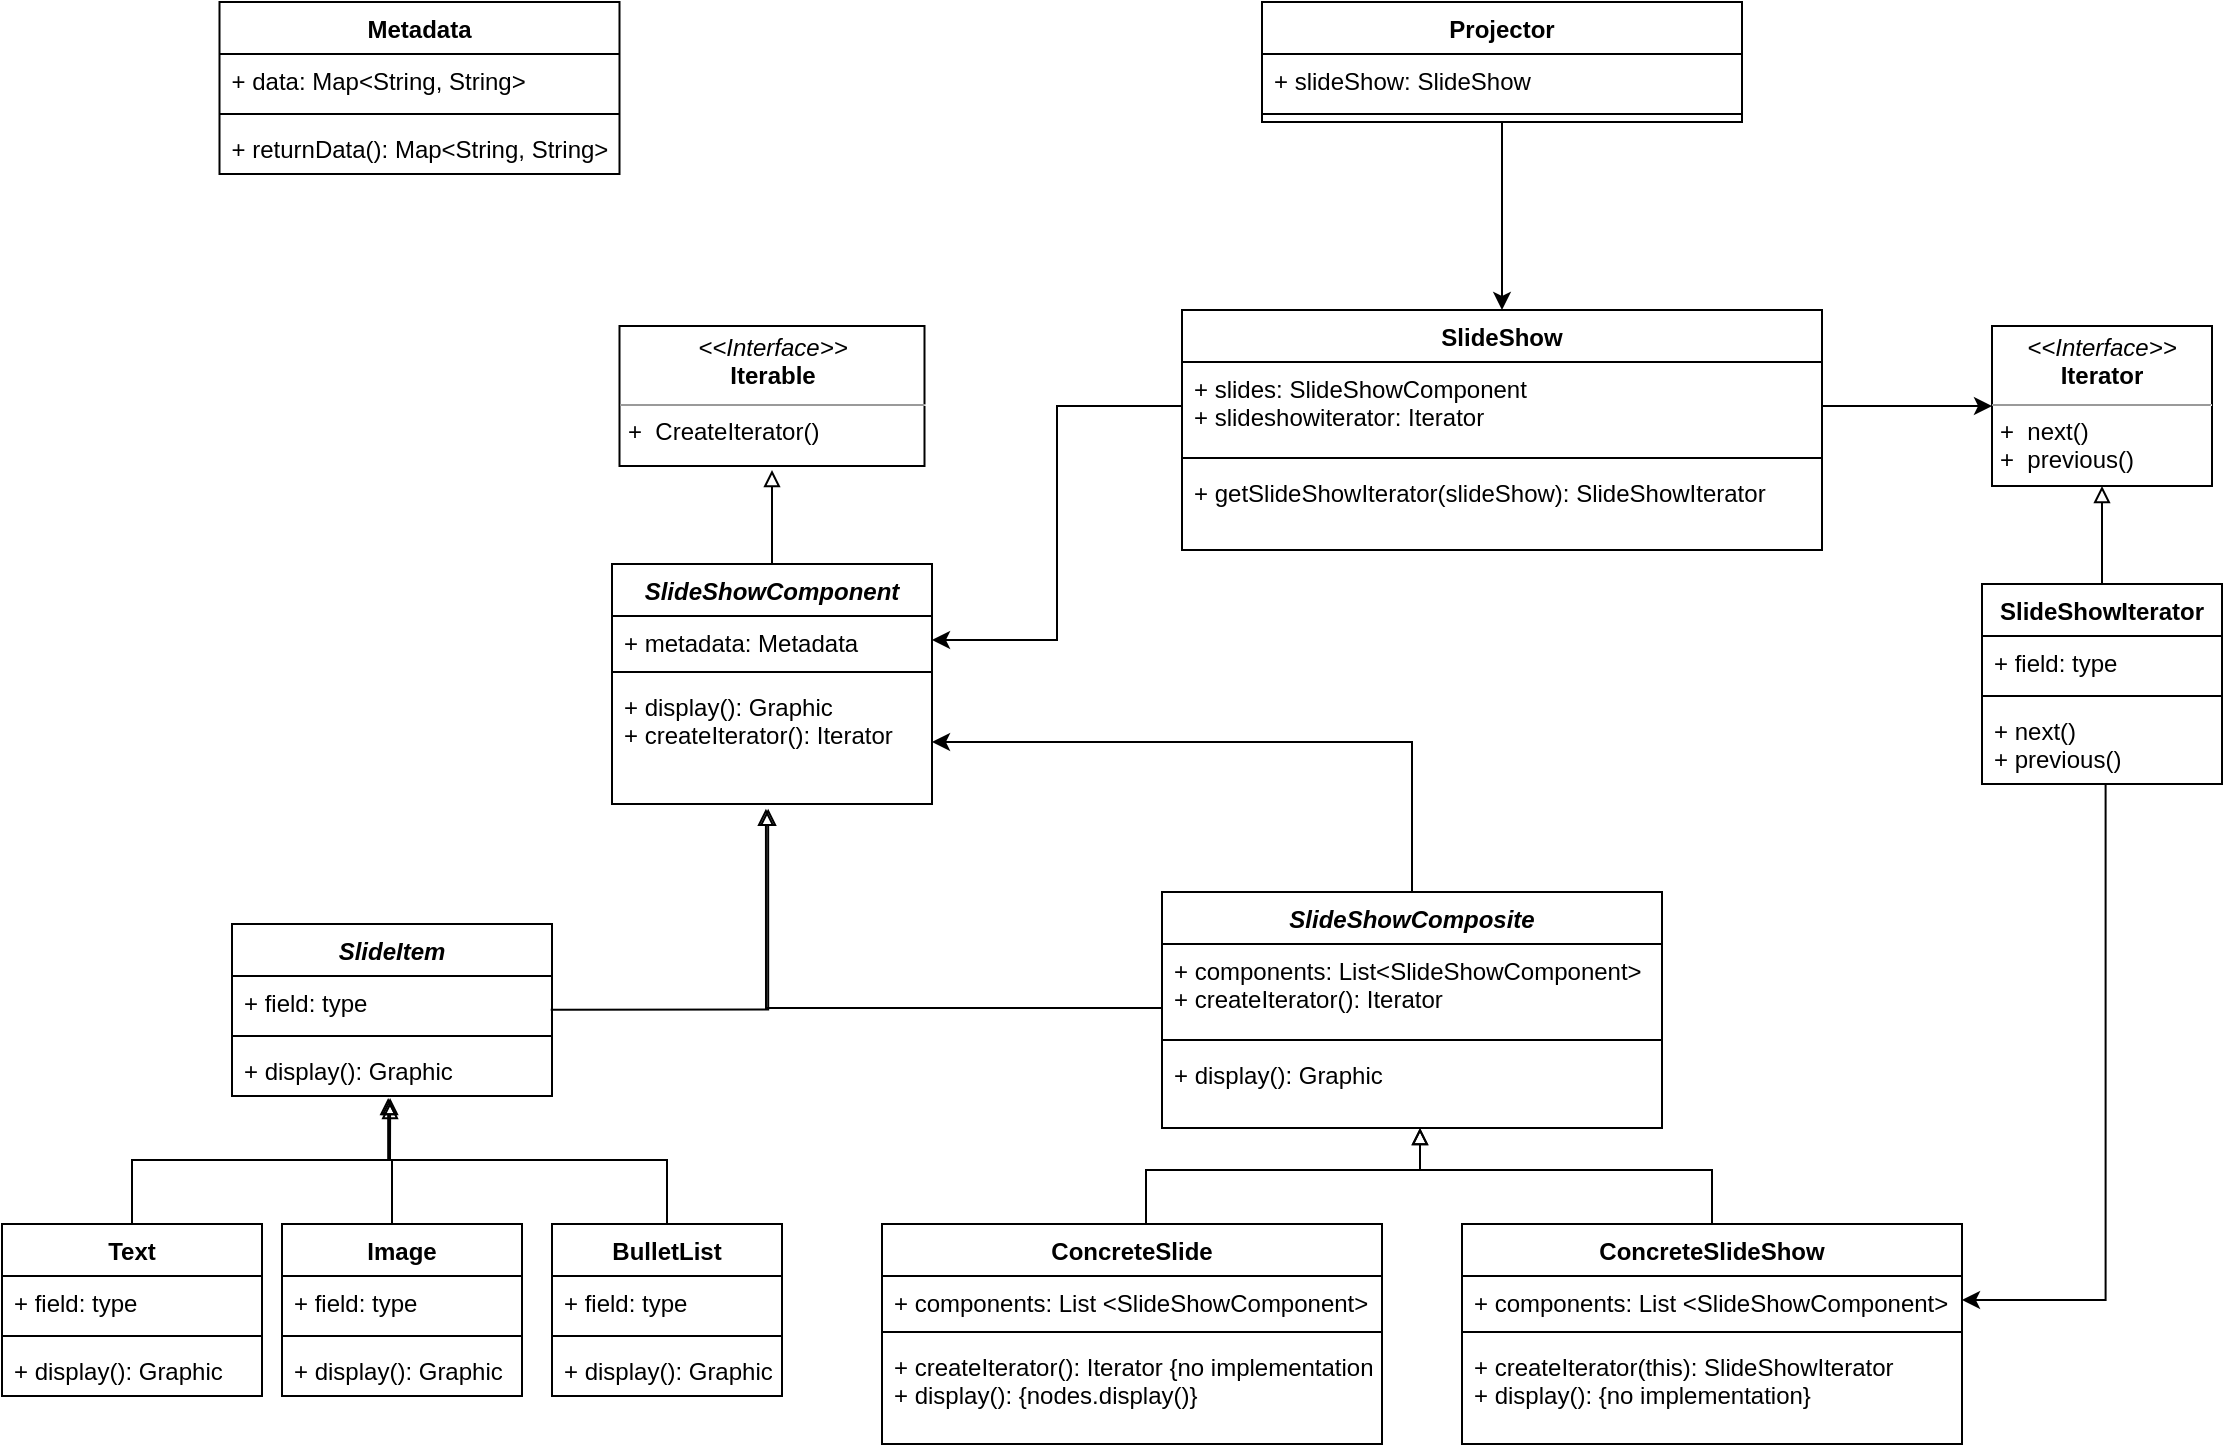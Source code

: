 <mxfile version="20.4.0" type="device"><diagram id="dJp5wNmj4JbH1_XlsDkN" name="Page-1"><mxGraphModel dx="1538" dy="813" grid="1" gridSize="10" guides="1" tooltips="1" connect="1" arrows="1" fold="1" page="1" pageScale="1" pageWidth="1654" pageHeight="2336" math="0" shadow="0"><root><mxCell id="0"/><mxCell id="1" parent="0"/><mxCell id="BEjTRMxC8oMAZIC29KmR-100" style="edgeStyle=orthogonalEdgeStyle;rounded=0;orthogonalLoop=1;jettySize=auto;html=1;entryX=0.5;entryY=0;entryDx=0;entryDy=0;startArrow=none;startFill=0;endArrow=classic;endFill=1;" edge="1" parent="1" source="BEjTRMxC8oMAZIC29KmR-1" target="BEjTRMxC8oMAZIC29KmR-53"><mxGeometry relative="1" as="geometry"/></mxCell><mxCell id="BEjTRMxC8oMAZIC29KmR-1" value="Projector" style="swimlane;fontStyle=1;align=center;verticalAlign=top;childLayout=stackLayout;horizontal=1;startSize=26;horizontalStack=0;resizeParent=1;resizeParentMax=0;resizeLast=0;collapsible=1;marginBottom=0;" vertex="1" parent="1"><mxGeometry x="670" y="126" width="240" height="60" as="geometry"/></mxCell><mxCell id="BEjTRMxC8oMAZIC29KmR-2" value="+ slideShow: SlideShow&#10;" style="text;strokeColor=none;fillColor=none;align=left;verticalAlign=top;spacingLeft=4;spacingRight=4;overflow=hidden;rotatable=0;points=[[0,0.5],[1,0.5]];portConstraint=eastwest;" vertex="1" parent="BEjTRMxC8oMAZIC29KmR-1"><mxGeometry y="26" width="240" height="26" as="geometry"/></mxCell><mxCell id="BEjTRMxC8oMAZIC29KmR-3" value="" style="line;strokeWidth=1;fillColor=none;align=left;verticalAlign=middle;spacingTop=-1;spacingLeft=3;spacingRight=3;rotatable=0;labelPosition=right;points=[];portConstraint=eastwest;strokeColor=inherit;" vertex="1" parent="BEjTRMxC8oMAZIC29KmR-1"><mxGeometry y="52" width="240" height="8" as="geometry"/></mxCell><mxCell id="BEjTRMxC8oMAZIC29KmR-113" style="edgeStyle=orthogonalEdgeStyle;rounded=0;orthogonalLoop=1;jettySize=auto;html=1;startArrow=none;startFill=0;endArrow=block;endFill=0;" edge="1" parent="1" source="BEjTRMxC8oMAZIC29KmR-5"><mxGeometry relative="1" as="geometry"><mxPoint x="425" y="360" as="targetPoint"/></mxGeometry></mxCell><mxCell id="BEjTRMxC8oMAZIC29KmR-5" value="SlideShowComponent" style="swimlane;fontStyle=3;align=center;verticalAlign=top;childLayout=stackLayout;horizontal=1;startSize=26;horizontalStack=0;resizeParent=1;resizeParentMax=0;resizeLast=0;collapsible=1;marginBottom=0;" vertex="1" parent="1"><mxGeometry x="345" y="407" width="160" height="120" as="geometry"/></mxCell><mxCell id="BEjTRMxC8oMAZIC29KmR-6" value="+ metadata: Metadata" style="text;strokeColor=none;fillColor=none;align=left;verticalAlign=top;spacingLeft=4;spacingRight=4;overflow=hidden;rotatable=0;points=[[0,0.5],[1,0.5]];portConstraint=eastwest;" vertex="1" parent="BEjTRMxC8oMAZIC29KmR-5"><mxGeometry y="26" width="160" height="24" as="geometry"/></mxCell><mxCell id="BEjTRMxC8oMAZIC29KmR-7" value="" style="line;strokeWidth=1;fillColor=none;align=left;verticalAlign=middle;spacingTop=-1;spacingLeft=3;spacingRight=3;rotatable=0;labelPosition=right;points=[];portConstraint=eastwest;strokeColor=inherit;" vertex="1" parent="BEjTRMxC8oMAZIC29KmR-5"><mxGeometry y="50" width="160" height="8" as="geometry"/></mxCell><mxCell id="BEjTRMxC8oMAZIC29KmR-8" value="+ display(): Graphic&#10;+ createIterator(): Iterator" style="text;strokeColor=none;fillColor=none;align=left;verticalAlign=top;spacingLeft=4;spacingRight=4;overflow=hidden;rotatable=0;points=[[0,0.5],[1,0.5]];portConstraint=eastwest;" vertex="1" parent="BEjTRMxC8oMAZIC29KmR-5"><mxGeometry y="58" width="160" height="62" as="geometry"/></mxCell><mxCell id="BEjTRMxC8oMAZIC29KmR-15" value="Metadata" style="swimlane;fontStyle=1;align=center;verticalAlign=top;childLayout=stackLayout;horizontal=1;startSize=26;horizontalStack=0;resizeParent=1;resizeParentMax=0;resizeLast=0;collapsible=1;marginBottom=0;" vertex="1" parent="1"><mxGeometry x="148.75" y="126" width="200" height="86" as="geometry"/></mxCell><mxCell id="BEjTRMxC8oMAZIC29KmR-16" value="+ data: Map&lt;String, String&gt;" style="text;strokeColor=none;fillColor=none;align=left;verticalAlign=top;spacingLeft=4;spacingRight=4;overflow=hidden;rotatable=0;points=[[0,0.5],[1,0.5]];portConstraint=eastwest;" vertex="1" parent="BEjTRMxC8oMAZIC29KmR-15"><mxGeometry y="26" width="200" height="26" as="geometry"/></mxCell><mxCell id="BEjTRMxC8oMAZIC29KmR-17" value="" style="line;strokeWidth=1;fillColor=none;align=left;verticalAlign=middle;spacingTop=-1;spacingLeft=3;spacingRight=3;rotatable=0;labelPosition=right;points=[];portConstraint=eastwest;strokeColor=inherit;" vertex="1" parent="BEjTRMxC8oMAZIC29KmR-15"><mxGeometry y="52" width="200" height="8" as="geometry"/></mxCell><mxCell id="BEjTRMxC8oMAZIC29KmR-18" value="+ returnData(): Map&lt;String, String&gt;" style="text;strokeColor=none;fillColor=none;align=left;verticalAlign=top;spacingLeft=4;spacingRight=4;overflow=hidden;rotatable=0;points=[[0,0.5],[1,0.5]];portConstraint=eastwest;" vertex="1" parent="BEjTRMxC8oMAZIC29KmR-15"><mxGeometry y="60" width="200" height="26" as="geometry"/></mxCell><mxCell id="BEjTRMxC8oMAZIC29KmR-67" style="edgeStyle=orthogonalEdgeStyle;rounded=0;orthogonalLoop=1;jettySize=auto;html=1;entryX=0.481;entryY=1.038;entryDx=0;entryDy=0;entryPerimeter=0;startArrow=none;startFill=0;endArrow=block;endFill=0;" edge="1" parent="1" source="BEjTRMxC8oMAZIC29KmR-20" target="BEjTRMxC8oMAZIC29KmR-8"><mxGeometry relative="1" as="geometry"><Array as="points"><mxPoint x="645" y="629"/><mxPoint x="422" y="630"/></Array></mxGeometry></mxCell><mxCell id="BEjTRMxC8oMAZIC29KmR-68" style="edgeStyle=orthogonalEdgeStyle;rounded=0;orthogonalLoop=1;jettySize=auto;html=1;startArrow=none;startFill=0;endArrow=classic;endFill=1;" edge="1" parent="1" source="BEjTRMxC8oMAZIC29KmR-20" target="BEjTRMxC8oMAZIC29KmR-8"><mxGeometry relative="1" as="geometry"/></mxCell><mxCell id="BEjTRMxC8oMAZIC29KmR-20" value="SlideShowComposite" style="swimlane;fontStyle=3;align=center;verticalAlign=top;childLayout=stackLayout;horizontal=1;startSize=26;horizontalStack=0;resizeParent=1;resizeParentMax=0;resizeLast=0;collapsible=1;marginBottom=0;" vertex="1" parent="1"><mxGeometry x="620" y="571" width="250" height="118" as="geometry"/></mxCell><mxCell id="BEjTRMxC8oMAZIC29KmR-21" value="+ components: List&lt;SlideShowComponent&gt;&#10;+ createIterator(): Iterator" style="text;strokeColor=none;fillColor=none;align=left;verticalAlign=top;spacingLeft=4;spacingRight=4;overflow=hidden;rotatable=0;points=[[0,0.5],[1,0.5]];portConstraint=eastwest;" vertex="1" parent="BEjTRMxC8oMAZIC29KmR-20"><mxGeometry y="26" width="250" height="44" as="geometry"/></mxCell><mxCell id="BEjTRMxC8oMAZIC29KmR-22" value="" style="line;strokeWidth=1;fillColor=none;align=left;verticalAlign=middle;spacingTop=-1;spacingLeft=3;spacingRight=3;rotatable=0;labelPosition=right;points=[];portConstraint=eastwest;strokeColor=inherit;" vertex="1" parent="BEjTRMxC8oMAZIC29KmR-20"><mxGeometry y="70" width="250" height="8" as="geometry"/></mxCell><mxCell id="BEjTRMxC8oMAZIC29KmR-23" value="+ display(): Graphic" style="text;strokeColor=none;fillColor=none;align=left;verticalAlign=top;spacingLeft=4;spacingRight=4;overflow=hidden;rotatable=0;points=[[0,0.5],[1,0.5]];portConstraint=eastwest;" vertex="1" parent="BEjTRMxC8oMAZIC29KmR-20"><mxGeometry y="78" width="250" height="40" as="geometry"/></mxCell><mxCell id="BEjTRMxC8oMAZIC29KmR-61" style="edgeStyle=orthogonalEdgeStyle;rounded=0;orthogonalLoop=1;jettySize=auto;html=1;entryX=0.494;entryY=1.038;entryDx=0;entryDy=0;entryPerimeter=0;startArrow=none;startFill=0;endArrow=block;endFill=0;" edge="1" parent="1" source="BEjTRMxC8oMAZIC29KmR-26" target="BEjTRMxC8oMAZIC29KmR-44"><mxGeometry relative="1" as="geometry"/></mxCell><mxCell id="BEjTRMxC8oMAZIC29KmR-26" value="Text" style="swimlane;fontStyle=1;align=center;verticalAlign=top;childLayout=stackLayout;horizontal=1;startSize=26;horizontalStack=0;resizeParent=1;resizeParentMax=0;resizeLast=0;collapsible=1;marginBottom=0;" vertex="1" parent="1"><mxGeometry x="40" y="737" width="130" height="86" as="geometry"/></mxCell><mxCell id="BEjTRMxC8oMAZIC29KmR-27" value="+ field: type" style="text;strokeColor=none;fillColor=none;align=left;verticalAlign=top;spacingLeft=4;spacingRight=4;overflow=hidden;rotatable=0;points=[[0,0.5],[1,0.5]];portConstraint=eastwest;" vertex="1" parent="BEjTRMxC8oMAZIC29KmR-26"><mxGeometry y="26" width="130" height="26" as="geometry"/></mxCell><mxCell id="BEjTRMxC8oMAZIC29KmR-28" value="" style="line;strokeWidth=1;fillColor=none;align=left;verticalAlign=middle;spacingTop=-1;spacingLeft=3;spacingRight=3;rotatable=0;labelPosition=right;points=[];portConstraint=eastwest;strokeColor=inherit;" vertex="1" parent="BEjTRMxC8oMAZIC29KmR-26"><mxGeometry y="52" width="130" height="8" as="geometry"/></mxCell><mxCell id="BEjTRMxC8oMAZIC29KmR-29" value="+ display(): Graphic" style="text;strokeColor=none;fillColor=none;align=left;verticalAlign=top;spacingLeft=4;spacingRight=4;overflow=hidden;rotatable=0;points=[[0,0.5],[1,0.5]];portConstraint=eastwest;" vertex="1" parent="BEjTRMxC8oMAZIC29KmR-26"><mxGeometry y="60" width="130" height="26" as="geometry"/></mxCell><mxCell id="BEjTRMxC8oMAZIC29KmR-60" style="edgeStyle=orthogonalEdgeStyle;rounded=0;orthogonalLoop=1;jettySize=auto;html=1;entryX=0.494;entryY=1.115;entryDx=0;entryDy=0;entryPerimeter=0;startArrow=none;startFill=0;endArrow=block;endFill=0;" edge="1" parent="1" source="BEjTRMxC8oMAZIC29KmR-31" target="BEjTRMxC8oMAZIC29KmR-44"><mxGeometry relative="1" as="geometry"><Array as="points"><mxPoint x="235" y="705"/><mxPoint x="234" y="705"/></Array></mxGeometry></mxCell><mxCell id="BEjTRMxC8oMAZIC29KmR-31" value="Image" style="swimlane;fontStyle=1;align=center;verticalAlign=top;childLayout=stackLayout;horizontal=1;startSize=26;horizontalStack=0;resizeParent=1;resizeParentMax=0;resizeLast=0;collapsible=1;marginBottom=0;" vertex="1" parent="1"><mxGeometry x="180" y="737" width="120" height="86" as="geometry"/></mxCell><mxCell id="BEjTRMxC8oMAZIC29KmR-32" value="+ field: type" style="text;strokeColor=none;fillColor=none;align=left;verticalAlign=top;spacingLeft=4;spacingRight=4;overflow=hidden;rotatable=0;points=[[0,0.5],[1,0.5]];portConstraint=eastwest;" vertex="1" parent="BEjTRMxC8oMAZIC29KmR-31"><mxGeometry y="26" width="120" height="26" as="geometry"/></mxCell><mxCell id="BEjTRMxC8oMAZIC29KmR-33" value="" style="line;strokeWidth=1;fillColor=none;align=left;verticalAlign=middle;spacingTop=-1;spacingLeft=3;spacingRight=3;rotatable=0;labelPosition=right;points=[];portConstraint=eastwest;strokeColor=inherit;" vertex="1" parent="BEjTRMxC8oMAZIC29KmR-31"><mxGeometry y="52" width="120" height="8" as="geometry"/></mxCell><mxCell id="BEjTRMxC8oMAZIC29KmR-34" value="+ display(): Graphic" style="text;strokeColor=none;fillColor=none;align=left;verticalAlign=top;spacingLeft=4;spacingRight=4;overflow=hidden;rotatable=0;points=[[0,0.5],[1,0.5]];portConstraint=eastwest;" vertex="1" parent="BEjTRMxC8oMAZIC29KmR-31"><mxGeometry y="60" width="120" height="26" as="geometry"/></mxCell><mxCell id="BEjTRMxC8oMAZIC29KmR-62" style="edgeStyle=orthogonalEdgeStyle;rounded=0;orthogonalLoop=1;jettySize=auto;html=1;entryX=0.488;entryY=1.038;entryDx=0;entryDy=0;entryPerimeter=0;startArrow=none;startFill=0;endArrow=block;endFill=0;" edge="1" parent="1" source="BEjTRMxC8oMAZIC29KmR-36" target="BEjTRMxC8oMAZIC29KmR-44"><mxGeometry relative="1" as="geometry"/></mxCell><mxCell id="BEjTRMxC8oMAZIC29KmR-36" value="BulletList" style="swimlane;fontStyle=1;align=center;verticalAlign=top;childLayout=stackLayout;horizontal=1;startSize=26;horizontalStack=0;resizeParent=1;resizeParentMax=0;resizeLast=0;collapsible=1;marginBottom=0;" vertex="1" parent="1"><mxGeometry x="315" y="737" width="115" height="86" as="geometry"/></mxCell><mxCell id="BEjTRMxC8oMAZIC29KmR-37" value="+ field: type" style="text;strokeColor=none;fillColor=none;align=left;verticalAlign=top;spacingLeft=4;spacingRight=4;overflow=hidden;rotatable=0;points=[[0,0.5],[1,0.5]];portConstraint=eastwest;" vertex="1" parent="BEjTRMxC8oMAZIC29KmR-36"><mxGeometry y="26" width="115" height="26" as="geometry"/></mxCell><mxCell id="BEjTRMxC8oMAZIC29KmR-38" value="" style="line;strokeWidth=1;fillColor=none;align=left;verticalAlign=middle;spacingTop=-1;spacingLeft=3;spacingRight=3;rotatable=0;labelPosition=right;points=[];portConstraint=eastwest;strokeColor=inherit;" vertex="1" parent="BEjTRMxC8oMAZIC29KmR-36"><mxGeometry y="52" width="115" height="8" as="geometry"/></mxCell><mxCell id="BEjTRMxC8oMAZIC29KmR-39" value="+ display(): Graphic" style="text;strokeColor=none;fillColor=none;align=left;verticalAlign=top;spacingLeft=4;spacingRight=4;overflow=hidden;rotatable=0;points=[[0,0.5],[1,0.5]];portConstraint=eastwest;" vertex="1" parent="BEjTRMxC8oMAZIC29KmR-36"><mxGeometry y="60" width="115" height="26" as="geometry"/></mxCell><mxCell id="BEjTRMxC8oMAZIC29KmR-66" style="edgeStyle=orthogonalEdgeStyle;rounded=0;orthogonalLoop=1;jettySize=auto;html=1;entryX=0.488;entryY=1.038;entryDx=0;entryDy=0;entryPerimeter=0;startArrow=none;startFill=0;endArrow=block;endFill=0;exitX=0.996;exitY=0.647;exitDx=0;exitDy=0;exitPerimeter=0;" edge="1" parent="1" source="BEjTRMxC8oMAZIC29KmR-42" target="BEjTRMxC8oMAZIC29KmR-8"><mxGeometry relative="1" as="geometry"><Array as="points"><mxPoint x="423" y="630"/></Array></mxGeometry></mxCell><mxCell id="BEjTRMxC8oMAZIC29KmR-41" value="SlideItem" style="swimlane;fontStyle=3;align=center;verticalAlign=top;childLayout=stackLayout;horizontal=1;startSize=26;horizontalStack=0;resizeParent=1;resizeParentMax=0;resizeLast=0;collapsible=1;marginBottom=0;" vertex="1" parent="1"><mxGeometry x="155" y="587" width="160" height="86" as="geometry"/></mxCell><mxCell id="BEjTRMxC8oMAZIC29KmR-42" value="+ field: type" style="text;strokeColor=none;fillColor=none;align=left;verticalAlign=top;spacingLeft=4;spacingRight=4;overflow=hidden;rotatable=0;points=[[0,0.5],[1,0.5]];portConstraint=eastwest;" vertex="1" parent="BEjTRMxC8oMAZIC29KmR-41"><mxGeometry y="26" width="160" height="26" as="geometry"/></mxCell><mxCell id="BEjTRMxC8oMAZIC29KmR-43" value="" style="line;strokeWidth=1;fillColor=none;align=left;verticalAlign=middle;spacingTop=-1;spacingLeft=3;spacingRight=3;rotatable=0;labelPosition=right;points=[];portConstraint=eastwest;strokeColor=inherit;" vertex="1" parent="BEjTRMxC8oMAZIC29KmR-41"><mxGeometry y="52" width="160" height="8" as="geometry"/></mxCell><mxCell id="BEjTRMxC8oMAZIC29KmR-44" value="+ display(): Graphic" style="text;strokeColor=none;fillColor=none;align=left;verticalAlign=top;spacingLeft=4;spacingRight=4;overflow=hidden;rotatable=0;points=[[0,0.5],[1,0.5]];portConstraint=eastwest;" vertex="1" parent="BEjTRMxC8oMAZIC29KmR-41"><mxGeometry y="60" width="160" height="26" as="geometry"/></mxCell><mxCell id="BEjTRMxC8oMAZIC29KmR-57" style="edgeStyle=orthogonalEdgeStyle;rounded=0;orthogonalLoop=1;jettySize=auto;html=1;startArrow=none;startFill=0;endArrow=block;endFill=0;exitX=0.528;exitY=0;exitDx=0;exitDy=0;exitPerimeter=0;" edge="1" parent="1" source="BEjTRMxC8oMAZIC29KmR-49" target="BEjTRMxC8oMAZIC29KmR-23"><mxGeometry relative="1" as="geometry"><mxPoint x="740" y="700" as="targetPoint"/><Array as="points"><mxPoint x="612" y="710"/><mxPoint x="749" y="710"/></Array></mxGeometry></mxCell><mxCell id="BEjTRMxC8oMAZIC29KmR-49" value="ConcreteSlide" style="swimlane;fontStyle=1;align=center;verticalAlign=top;childLayout=stackLayout;horizontal=1;startSize=26;horizontalStack=0;resizeParent=1;resizeParentMax=0;resizeLast=0;collapsible=1;marginBottom=0;" vertex="1" parent="1"><mxGeometry x="480" y="737" width="250" height="110" as="geometry"/></mxCell><mxCell id="BEjTRMxC8oMAZIC29KmR-50" value="+ components: List &lt;SlideShowComponent&gt;&#10;" style="text;strokeColor=none;fillColor=none;align=left;verticalAlign=top;spacingLeft=4;spacingRight=4;overflow=hidden;rotatable=0;points=[[0,0.5],[1,0.5]];portConstraint=eastwest;" vertex="1" parent="BEjTRMxC8oMAZIC29KmR-49"><mxGeometry y="26" width="250" height="24" as="geometry"/></mxCell><mxCell id="BEjTRMxC8oMAZIC29KmR-51" value="" style="line;strokeWidth=1;fillColor=none;align=left;verticalAlign=middle;spacingTop=-1;spacingLeft=3;spacingRight=3;rotatable=0;labelPosition=right;points=[];portConstraint=eastwest;strokeColor=inherit;" vertex="1" parent="BEjTRMxC8oMAZIC29KmR-49"><mxGeometry y="50" width="250" height="8" as="geometry"/></mxCell><mxCell id="BEjTRMxC8oMAZIC29KmR-52" value="+ createIterator(): Iterator {no implementation}&#10;+ display(): {nodes.display()}" style="text;strokeColor=none;fillColor=none;align=left;verticalAlign=top;spacingLeft=4;spacingRight=4;overflow=hidden;rotatable=0;points=[[0,0.5],[1,0.5]];portConstraint=eastwest;" vertex="1" parent="BEjTRMxC8oMAZIC29KmR-49"><mxGeometry y="58" width="250" height="52" as="geometry"/></mxCell><mxCell id="BEjTRMxC8oMAZIC29KmR-65" style="edgeStyle=orthogonalEdgeStyle;rounded=0;orthogonalLoop=1;jettySize=auto;html=1;startArrow=none;startFill=0;endArrow=classic;endFill=1;exitX=0;exitY=0.5;exitDx=0;exitDy=0;" edge="1" parent="1" source="BEjTRMxC8oMAZIC29KmR-54" target="BEjTRMxC8oMAZIC29KmR-6"><mxGeometry relative="1" as="geometry"><mxPoint x="500" y="328" as="targetPoint"/></mxGeometry></mxCell><mxCell id="BEjTRMxC8oMAZIC29KmR-53" value="SlideShow" style="swimlane;fontStyle=1;align=center;verticalAlign=top;childLayout=stackLayout;horizontal=1;startSize=26;horizontalStack=0;resizeParent=1;resizeParentMax=0;resizeLast=0;collapsible=1;marginBottom=0;" vertex="1" parent="1"><mxGeometry x="630" y="280" width="320" height="120" as="geometry"/></mxCell><mxCell id="BEjTRMxC8oMAZIC29KmR-54" value="+ slides: SlideShowComponent&#10;+ slideshowiterator: Iterator" style="text;strokeColor=none;fillColor=none;align=left;verticalAlign=top;spacingLeft=4;spacingRight=4;overflow=hidden;rotatable=0;points=[[0,0.5],[1,0.5]];portConstraint=eastwest;" vertex="1" parent="BEjTRMxC8oMAZIC29KmR-53"><mxGeometry y="26" width="320" height="44" as="geometry"/></mxCell><mxCell id="BEjTRMxC8oMAZIC29KmR-55" value="" style="line;strokeWidth=1;fillColor=none;align=left;verticalAlign=middle;spacingTop=-1;spacingLeft=3;spacingRight=3;rotatable=0;labelPosition=right;points=[];portConstraint=eastwest;strokeColor=inherit;" vertex="1" parent="BEjTRMxC8oMAZIC29KmR-53"><mxGeometry y="70" width="320" height="8" as="geometry"/></mxCell><mxCell id="BEjTRMxC8oMAZIC29KmR-56" value="+ getSlideShowIterator(slideShow): SlideShowIterator" style="text;strokeColor=none;fillColor=none;align=left;verticalAlign=top;spacingLeft=4;spacingRight=4;overflow=hidden;rotatable=0;points=[[0,0.5],[1,0.5]];portConstraint=eastwest;" vertex="1" parent="BEjTRMxC8oMAZIC29KmR-53"><mxGeometry y="78" width="320" height="42" as="geometry"/></mxCell><mxCell id="BEjTRMxC8oMAZIC29KmR-72" value="&lt;p style=&quot;margin:0px;margin-top:4px;text-align:center;&quot;&gt;&lt;i&gt;&amp;lt;&amp;lt;Interface&amp;gt;&amp;gt;&lt;/i&gt;&lt;br&gt;&lt;b&gt;Iterable&lt;/b&gt;&lt;/p&gt;&lt;hr size=&quot;1&quot;&gt;&lt;p style=&quot;margin:0px;margin-left:4px;&quot;&gt;+&amp;nbsp; CreateIterator()&lt;/p&gt;&lt;p style=&quot;margin:0px;margin-left:4px;&quot;&gt;&lt;br&gt;&lt;/p&gt;" style="verticalAlign=top;align=left;overflow=fill;fontSize=12;fontFamily=Helvetica;html=1;" vertex="1" parent="1"><mxGeometry x="348.75" y="288" width="152.5" height="70" as="geometry"/></mxCell><mxCell id="BEjTRMxC8oMAZIC29KmR-75" value="&lt;p style=&quot;margin:0px;margin-top:4px;text-align:center;&quot;&gt;&lt;i&gt;&amp;lt;&amp;lt;Interface&amp;gt;&amp;gt;&lt;/i&gt;&lt;br&gt;&lt;b&gt;Iterator&lt;/b&gt;&lt;/p&gt;&lt;hr size=&quot;1&quot;&gt;&lt;p style=&quot;margin:0px;margin-left:4px;&quot;&gt;+&amp;nbsp; next()&lt;/p&gt;&lt;p style=&quot;margin:0px;margin-left:4px;&quot;&gt;+&amp;nbsp; previous()&lt;/p&gt;&lt;p style=&quot;margin:0px;margin-left:4px;&quot;&gt;&lt;br&gt;&lt;/p&gt;" style="verticalAlign=top;align=left;overflow=fill;fontSize=12;fontFamily=Helvetica;html=1;" vertex="1" parent="1"><mxGeometry x="1035" y="288" width="110" height="80" as="geometry"/></mxCell><mxCell id="BEjTRMxC8oMAZIC29KmR-103" style="edgeStyle=orthogonalEdgeStyle;rounded=0;orthogonalLoop=1;jettySize=auto;html=1;entryX=0.5;entryY=1;entryDx=0;entryDy=0;startArrow=none;startFill=0;endArrow=block;endFill=0;" edge="1" parent="1" source="BEjTRMxC8oMAZIC29KmR-78" target="BEjTRMxC8oMAZIC29KmR-75"><mxGeometry relative="1" as="geometry"/></mxCell><mxCell id="BEjTRMxC8oMAZIC29KmR-78" value="SlideShowIterator" style="swimlane;fontStyle=1;align=center;verticalAlign=top;childLayout=stackLayout;horizontal=1;startSize=26;horizontalStack=0;resizeParent=1;resizeParentMax=0;resizeLast=0;collapsible=1;marginBottom=0;" vertex="1" parent="1"><mxGeometry x="1030" y="417" width="120" height="100" as="geometry"><mxRectangle x="1030" y="417" width="140" height="30" as="alternateBounds"/></mxGeometry></mxCell><mxCell id="BEjTRMxC8oMAZIC29KmR-79" value="+ field: type" style="text;strokeColor=none;fillColor=none;align=left;verticalAlign=top;spacingLeft=4;spacingRight=4;overflow=hidden;rotatable=0;points=[[0,0.5],[1,0.5]];portConstraint=eastwest;" vertex="1" parent="BEjTRMxC8oMAZIC29KmR-78"><mxGeometry y="26" width="120" height="26" as="geometry"/></mxCell><mxCell id="BEjTRMxC8oMAZIC29KmR-80" value="" style="line;strokeWidth=1;fillColor=none;align=left;verticalAlign=middle;spacingTop=-1;spacingLeft=3;spacingRight=3;rotatable=0;labelPosition=right;points=[];portConstraint=eastwest;strokeColor=inherit;" vertex="1" parent="BEjTRMxC8oMAZIC29KmR-78"><mxGeometry y="52" width="120" height="8" as="geometry"/></mxCell><mxCell id="BEjTRMxC8oMAZIC29KmR-81" value="+ next()&#10;+ previous()" style="text;strokeColor=none;fillColor=none;align=left;verticalAlign=top;spacingLeft=4;spacingRight=4;overflow=hidden;rotatable=0;points=[[0,0.5],[1,0.5]];portConstraint=eastwest;" vertex="1" parent="BEjTRMxC8oMAZIC29KmR-78"><mxGeometry y="60" width="120" height="40" as="geometry"/></mxCell><mxCell id="BEjTRMxC8oMAZIC29KmR-98" style="edgeStyle=orthogonalEdgeStyle;rounded=0;orthogonalLoop=1;jettySize=auto;html=1;startArrow=none;startFill=0;endArrow=block;endFill=0;" edge="1" parent="1" source="BEjTRMxC8oMAZIC29KmR-94" target="BEjTRMxC8oMAZIC29KmR-23"><mxGeometry relative="1" as="geometry"><mxPoint x="780" y="700" as="targetPoint"/><Array as="points"><mxPoint x="895" y="710"/><mxPoint x="749" y="710"/></Array></mxGeometry></mxCell><mxCell id="BEjTRMxC8oMAZIC29KmR-94" value="ConcreteSlideShow" style="swimlane;fontStyle=1;align=center;verticalAlign=top;childLayout=stackLayout;horizontal=1;startSize=26;horizontalStack=0;resizeParent=1;resizeParentMax=0;resizeLast=0;collapsible=1;marginBottom=0;" vertex="1" parent="1"><mxGeometry x="770" y="737" width="250" height="110" as="geometry"/></mxCell><mxCell id="BEjTRMxC8oMAZIC29KmR-95" value="+ components: List &lt;SlideShowComponent&gt;&#10;" style="text;strokeColor=none;fillColor=none;align=left;verticalAlign=top;spacingLeft=4;spacingRight=4;overflow=hidden;rotatable=0;points=[[0,0.5],[1,0.5]];portConstraint=eastwest;" vertex="1" parent="BEjTRMxC8oMAZIC29KmR-94"><mxGeometry y="26" width="250" height="24" as="geometry"/></mxCell><mxCell id="BEjTRMxC8oMAZIC29KmR-96" value="" style="line;strokeWidth=1;fillColor=none;align=left;verticalAlign=middle;spacingTop=-1;spacingLeft=3;spacingRight=3;rotatable=0;labelPosition=right;points=[];portConstraint=eastwest;strokeColor=inherit;" vertex="1" parent="BEjTRMxC8oMAZIC29KmR-94"><mxGeometry y="50" width="250" height="8" as="geometry"/></mxCell><mxCell id="BEjTRMxC8oMAZIC29KmR-97" value="+ createIterator(this): SlideShowIterator&#10;+ display(): {no implementation}" style="text;strokeColor=none;fillColor=none;align=left;verticalAlign=top;spacingLeft=4;spacingRight=4;overflow=hidden;rotatable=0;points=[[0,0.5],[1,0.5]];portConstraint=eastwest;" vertex="1" parent="BEjTRMxC8oMAZIC29KmR-94"><mxGeometry y="58" width="250" height="52" as="geometry"/></mxCell><mxCell id="BEjTRMxC8oMAZIC29KmR-101" style="edgeStyle=orthogonalEdgeStyle;rounded=0;orthogonalLoop=1;jettySize=auto;html=1;entryX=0;entryY=0.5;entryDx=0;entryDy=0;startArrow=none;startFill=0;endArrow=classic;endFill=1;" edge="1" parent="1" source="BEjTRMxC8oMAZIC29KmR-54" target="BEjTRMxC8oMAZIC29KmR-75"><mxGeometry relative="1" as="geometry"/></mxCell><mxCell id="BEjTRMxC8oMAZIC29KmR-102" style="edgeStyle=orthogonalEdgeStyle;rounded=0;orthogonalLoop=1;jettySize=auto;html=1;entryX=1;entryY=0.5;entryDx=0;entryDy=0;startArrow=none;startFill=0;endArrow=classic;endFill=1;exitX=0.515;exitY=0.988;exitDx=0;exitDy=0;exitPerimeter=0;" edge="1" parent="1" source="BEjTRMxC8oMAZIC29KmR-81" target="BEjTRMxC8oMAZIC29KmR-95"><mxGeometry relative="1" as="geometry"><mxPoint x="1110" y="580" as="sourcePoint"/></mxGeometry></mxCell></root></mxGraphModel></diagram></mxfile>